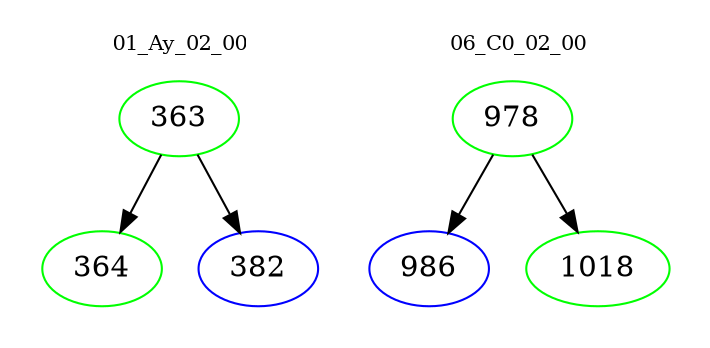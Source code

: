 digraph{
subgraph cluster_0 {
color = white
label = "01_Ay_02_00";
fontsize=10;
T0_363 [label="363", color="green"]
T0_363 -> T0_364 [color="black"]
T0_364 [label="364", color="green"]
T0_363 -> T0_382 [color="black"]
T0_382 [label="382", color="blue"]
}
subgraph cluster_1 {
color = white
label = "06_C0_02_00";
fontsize=10;
T1_978 [label="978", color="green"]
T1_978 -> T1_986 [color="black"]
T1_986 [label="986", color="blue"]
T1_978 -> T1_1018 [color="black"]
T1_1018 [label="1018", color="green"]
}
}
